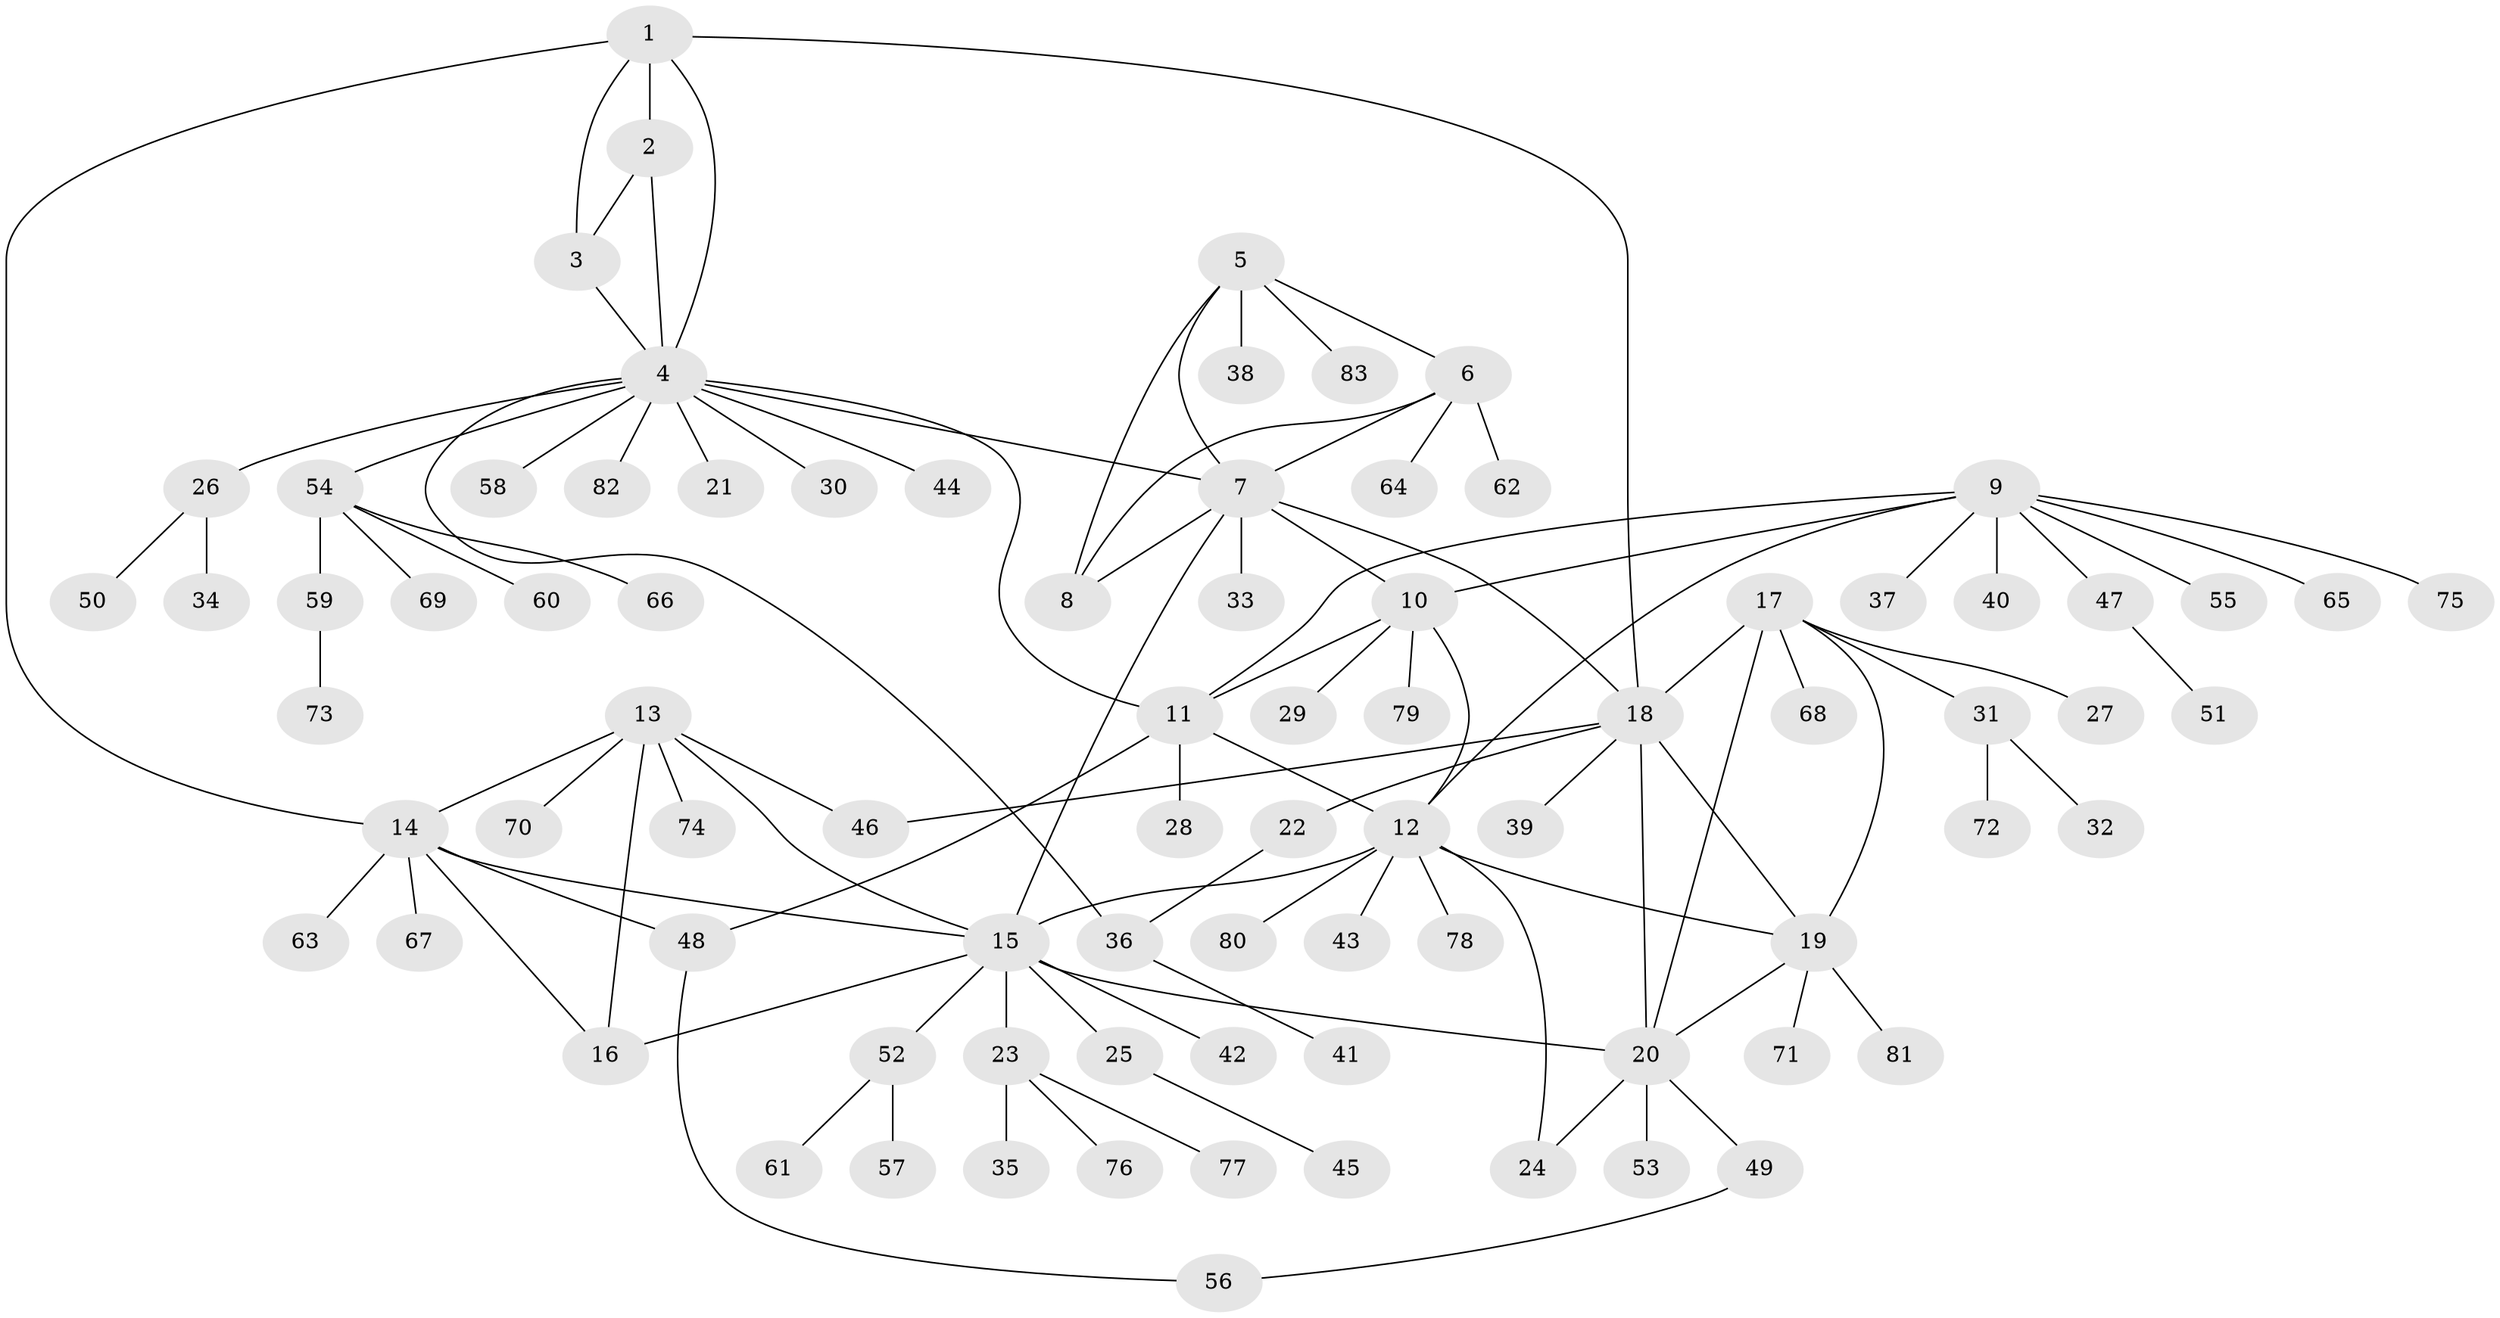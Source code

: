 // coarse degree distribution, {4: 0.046153846153846156, 2: 0.15384615384615385, 15: 0.015384615384615385, 9: 0.03076923076923077, 3: 0.07692307692307693, 11: 0.03076923076923077, 7: 0.015384615384615385, 5: 0.015384615384615385, 6: 0.03076923076923077, 1: 0.5846153846153846}
// Generated by graph-tools (version 1.1) at 2025/52/02/27/25 19:52:18]
// undirected, 83 vertices, 108 edges
graph export_dot {
graph [start="1"]
  node [color=gray90,style=filled];
  1;
  2;
  3;
  4;
  5;
  6;
  7;
  8;
  9;
  10;
  11;
  12;
  13;
  14;
  15;
  16;
  17;
  18;
  19;
  20;
  21;
  22;
  23;
  24;
  25;
  26;
  27;
  28;
  29;
  30;
  31;
  32;
  33;
  34;
  35;
  36;
  37;
  38;
  39;
  40;
  41;
  42;
  43;
  44;
  45;
  46;
  47;
  48;
  49;
  50;
  51;
  52;
  53;
  54;
  55;
  56;
  57;
  58;
  59;
  60;
  61;
  62;
  63;
  64;
  65;
  66;
  67;
  68;
  69;
  70;
  71;
  72;
  73;
  74;
  75;
  76;
  77;
  78;
  79;
  80;
  81;
  82;
  83;
  1 -- 2;
  1 -- 3;
  1 -- 4;
  1 -- 14;
  1 -- 18;
  2 -- 3;
  2 -- 4;
  3 -- 4;
  4 -- 7;
  4 -- 11;
  4 -- 21;
  4 -- 26;
  4 -- 30;
  4 -- 36;
  4 -- 44;
  4 -- 54;
  4 -- 58;
  4 -- 82;
  5 -- 6;
  5 -- 7;
  5 -- 8;
  5 -- 38;
  5 -- 83;
  6 -- 7;
  6 -- 8;
  6 -- 62;
  6 -- 64;
  7 -- 8;
  7 -- 10;
  7 -- 15;
  7 -- 18;
  7 -- 33;
  9 -- 10;
  9 -- 11;
  9 -- 12;
  9 -- 37;
  9 -- 40;
  9 -- 47;
  9 -- 55;
  9 -- 65;
  9 -- 75;
  10 -- 11;
  10 -- 12;
  10 -- 29;
  10 -- 79;
  11 -- 12;
  11 -- 28;
  11 -- 48;
  12 -- 15;
  12 -- 19;
  12 -- 24;
  12 -- 43;
  12 -- 78;
  12 -- 80;
  13 -- 14;
  13 -- 15;
  13 -- 16;
  13 -- 46;
  13 -- 70;
  13 -- 74;
  14 -- 15;
  14 -- 16;
  14 -- 48;
  14 -- 63;
  14 -- 67;
  15 -- 16;
  15 -- 20;
  15 -- 23;
  15 -- 25;
  15 -- 42;
  15 -- 52;
  17 -- 18;
  17 -- 19;
  17 -- 20;
  17 -- 27;
  17 -- 31;
  17 -- 68;
  18 -- 19;
  18 -- 20;
  18 -- 22;
  18 -- 39;
  18 -- 46;
  19 -- 20;
  19 -- 71;
  19 -- 81;
  20 -- 24;
  20 -- 49;
  20 -- 53;
  22 -- 36;
  23 -- 35;
  23 -- 76;
  23 -- 77;
  25 -- 45;
  26 -- 34;
  26 -- 50;
  31 -- 32;
  31 -- 72;
  36 -- 41;
  47 -- 51;
  48 -- 56;
  49 -- 56;
  52 -- 57;
  52 -- 61;
  54 -- 59;
  54 -- 60;
  54 -- 66;
  54 -- 69;
  59 -- 73;
}
